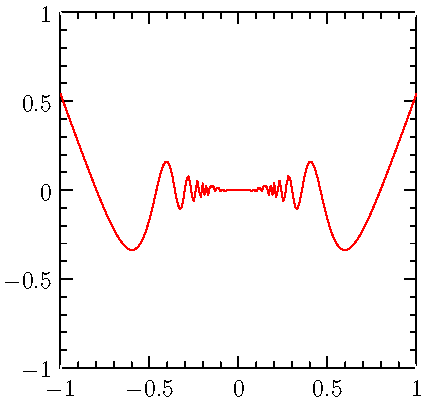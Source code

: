 import graph;
size(0,200);

real f1(real x) { return x^2 * cos(1/x^2); }
real f2(real x) { return x^2; }
real f3(real x) { return -x^2; }

real le = -1;
real re = 1;

draw(graph(f2,le,re),white);
draw(graph(f3,le,re),white);
draw(graph(f1,le,-0.001),red);
draw(graph(f1,0.001,re),red);

xaxis(BottomTop,LeftTicks);
yaxis(LeftRight,RightTicks);
